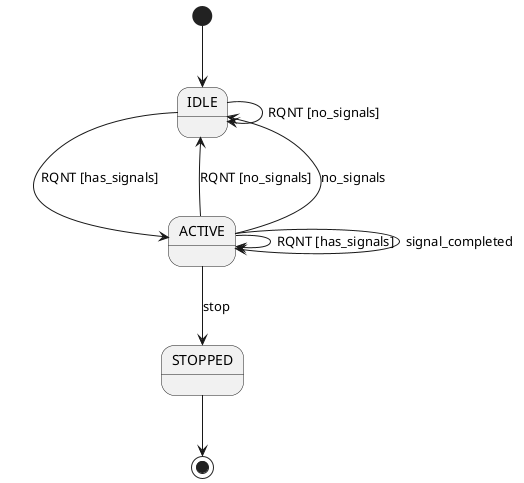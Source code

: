@startuml
[*] --> IDLE
IDLE --> IDLE : RQNT [no_signals]
IDLE -down-> ACTIVE : RQNT [has_signals]

ACTIVE -up-> IDLE : RQNT [no_signals]
ACTIVE -up-> IDLE : no_signals
ACTIVE -> ACTIVE : RQNT [has_signals]
ACTIVE -> ACTIVE : signal_completed
ACTIVE --> STOPPED : stop

STOPPED --> [*]
@enduml